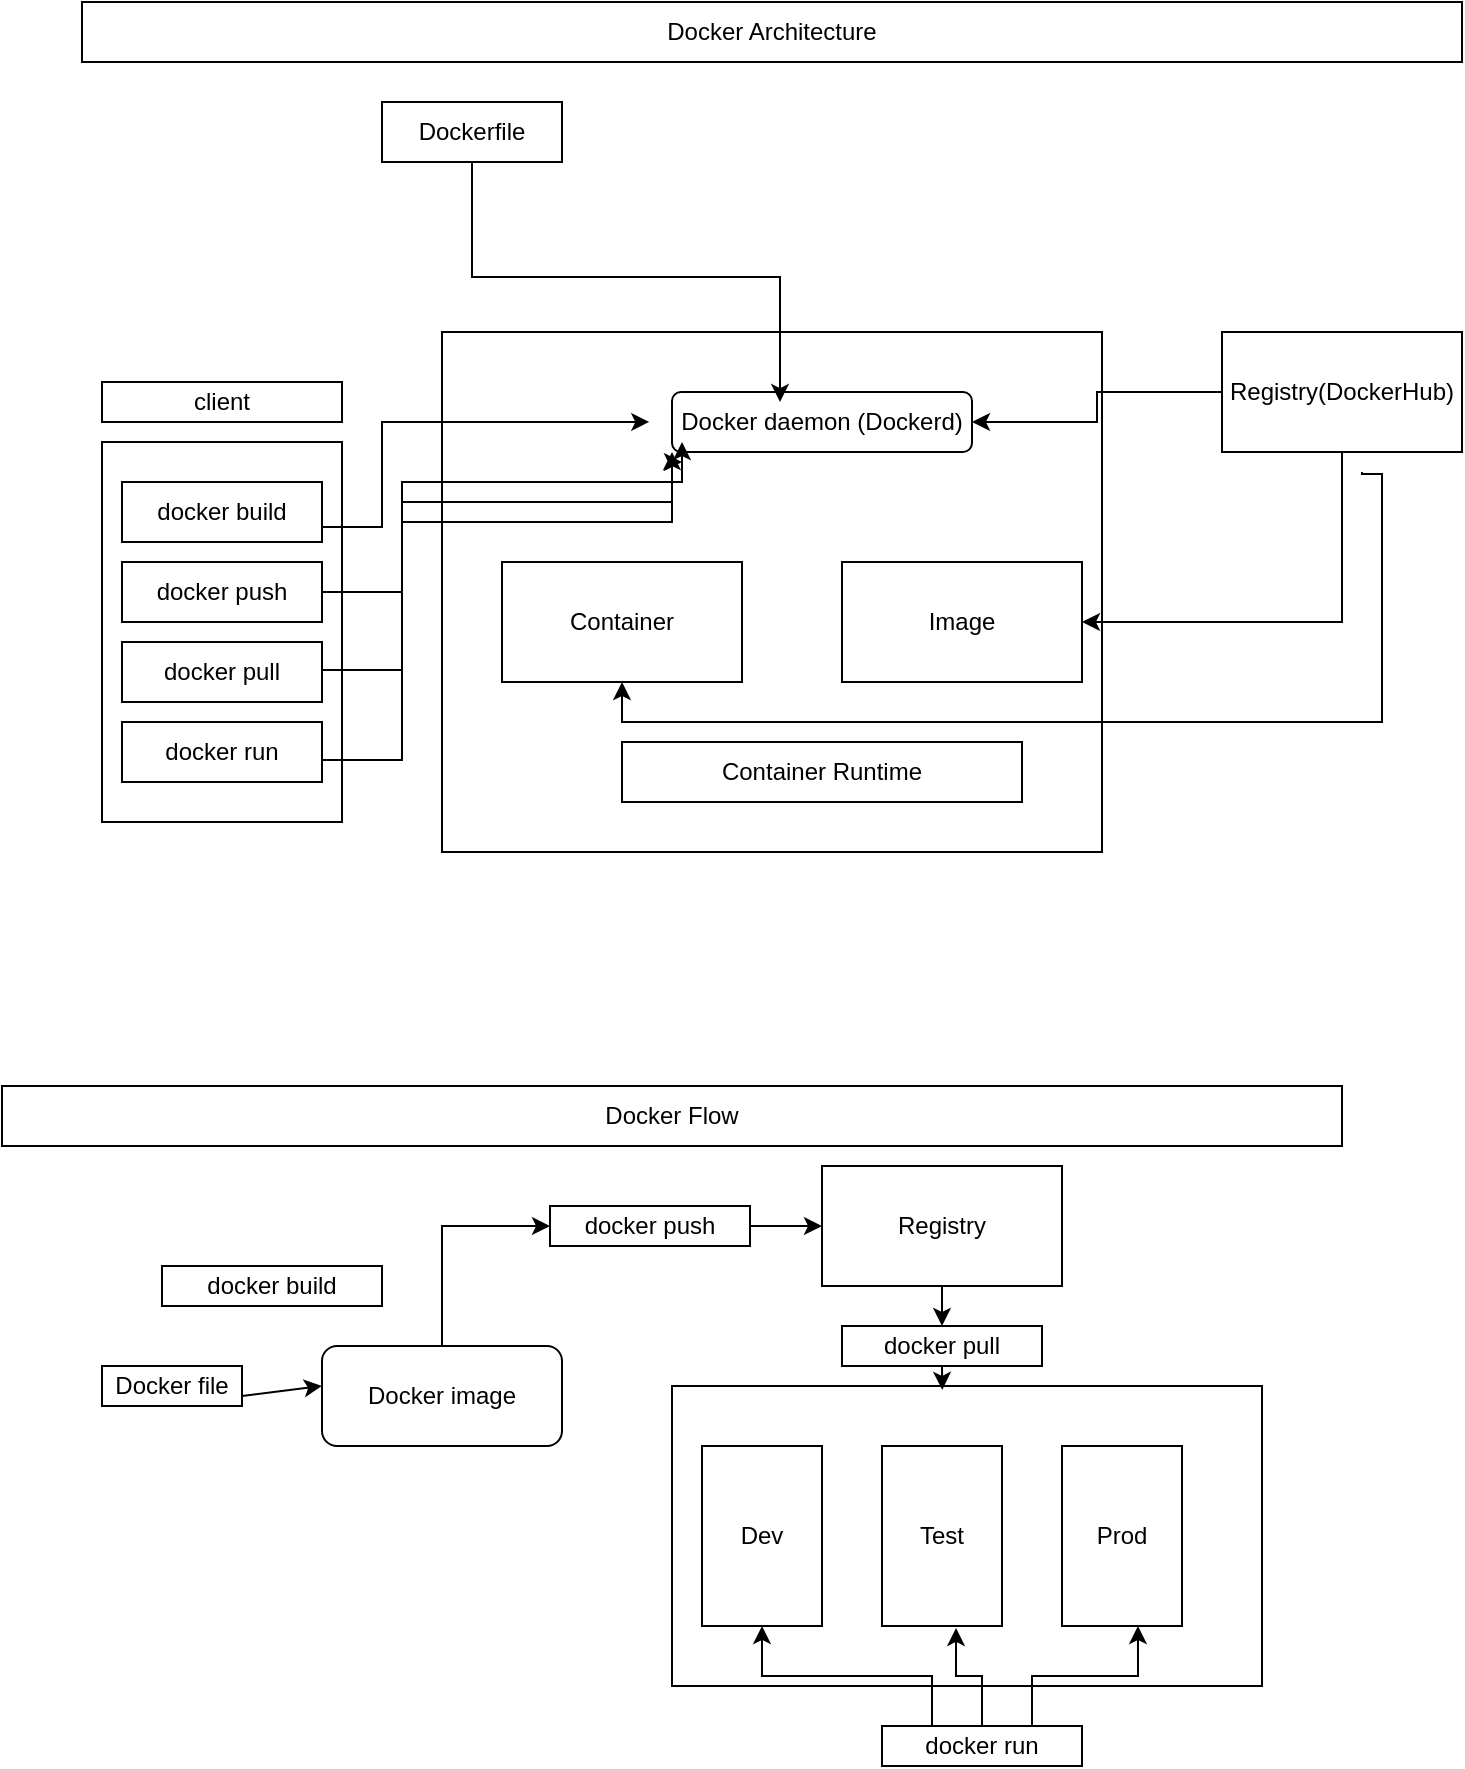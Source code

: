 <mxfile version="26.1.0">
  <diagram name="Page-1" id="y6G4Nf0KlYp92I5MaanY">
    <mxGraphModel dx="767" dy="737" grid="1" gridSize="10" guides="1" tooltips="1" connect="1" arrows="1" fold="1" page="1" pageScale="1" pageWidth="827" pageHeight="1169" math="0" shadow="0">
      <root>
        <mxCell id="0" />
        <mxCell id="1" parent="0" />
        <mxCell id="zMn05R0uiguW8_Lxjruq-1" value="" style="rounded=0;whiteSpace=wrap;html=1;" vertex="1" parent="1">
          <mxGeometry x="90" y="220" width="120" height="190" as="geometry" />
        </mxCell>
        <mxCell id="zMn05R0uiguW8_Lxjruq-2" value="docker build" style="rounded=0;whiteSpace=wrap;html=1;" vertex="1" parent="1">
          <mxGeometry x="100" y="240" width="100" height="30" as="geometry" />
        </mxCell>
        <mxCell id="zMn05R0uiguW8_Lxjruq-3" value="docker push" style="rounded=0;whiteSpace=wrap;html=1;" vertex="1" parent="1">
          <mxGeometry x="100" y="280" width="100" height="30" as="geometry" />
        </mxCell>
        <mxCell id="zMn05R0uiguW8_Lxjruq-4" value="docker pull" style="rounded=0;whiteSpace=wrap;html=1;" vertex="1" parent="1">
          <mxGeometry x="100" y="320" width="100" height="30" as="geometry" />
        </mxCell>
        <mxCell id="zMn05R0uiguW8_Lxjruq-5" value="docker run" style="rounded=0;whiteSpace=wrap;html=1;" vertex="1" parent="1">
          <mxGeometry x="100" y="360" width="100" height="30" as="geometry" />
        </mxCell>
        <mxCell id="zMn05R0uiguW8_Lxjruq-6" value="client" style="whiteSpace=wrap;html=1;" vertex="1" parent="1">
          <mxGeometry x="90" y="190" width="120" height="20" as="geometry" />
        </mxCell>
        <mxCell id="zMn05R0uiguW8_Lxjruq-7" value="" style="rounded=0;whiteSpace=wrap;html=1;" vertex="1" parent="1">
          <mxGeometry x="260" y="165" width="330" height="260" as="geometry" />
        </mxCell>
        <mxCell id="zMn05R0uiguW8_Lxjruq-8" value="Dockerfile" style="rounded=0;whiteSpace=wrap;html=1;" vertex="1" parent="1">
          <mxGeometry x="230" y="50" width="90" height="30" as="geometry" />
        </mxCell>
        <mxCell id="zMn05R0uiguW8_Lxjruq-24" style="edgeStyle=orthogonalEdgeStyle;rounded=0;orthogonalLoop=1;jettySize=auto;html=1;exitX=0;exitY=0.5;exitDx=0;exitDy=0;entryX=1;entryY=0.5;entryDx=0;entryDy=0;" edge="1" parent="1" source="zMn05R0uiguW8_Lxjruq-9" target="zMn05R0uiguW8_Lxjruq-13">
          <mxGeometry relative="1" as="geometry" />
        </mxCell>
        <mxCell id="zMn05R0uiguW8_Lxjruq-25" style="edgeStyle=orthogonalEdgeStyle;rounded=0;orthogonalLoop=1;jettySize=auto;html=1;exitX=0.5;exitY=1;exitDx=0;exitDy=0;entryX=1;entryY=0.5;entryDx=0;entryDy=0;" edge="1" parent="1" source="zMn05R0uiguW8_Lxjruq-9" target="zMn05R0uiguW8_Lxjruq-10">
          <mxGeometry relative="1" as="geometry" />
        </mxCell>
        <mxCell id="zMn05R0uiguW8_Lxjruq-9" value="Registry(DockerHub)" style="rounded=0;whiteSpace=wrap;html=1;" vertex="1" parent="1">
          <mxGeometry x="650" y="165" width="120" height="60" as="geometry" />
        </mxCell>
        <mxCell id="zMn05R0uiguW8_Lxjruq-10" value="Image" style="rounded=0;whiteSpace=wrap;html=1;" vertex="1" parent="1">
          <mxGeometry x="460" y="280" width="120" height="60" as="geometry" />
        </mxCell>
        <mxCell id="zMn05R0uiguW8_Lxjruq-11" value="Container" style="rounded=0;whiteSpace=wrap;html=1;" vertex="1" parent="1">
          <mxGeometry x="290" y="280" width="120" height="60" as="geometry" />
        </mxCell>
        <mxCell id="zMn05R0uiguW8_Lxjruq-12" value="Container Runtime" style="rounded=0;whiteSpace=wrap;html=1;" vertex="1" parent="1">
          <mxGeometry x="350" y="370" width="200" height="30" as="geometry" />
        </mxCell>
        <mxCell id="zMn05R0uiguW8_Lxjruq-13" value="Docker daemon (Dockerd)" style="rounded=1;whiteSpace=wrap;html=1;" vertex="1" parent="1">
          <mxGeometry x="375" y="195" width="150" height="30" as="geometry" />
        </mxCell>
        <mxCell id="zMn05R0uiguW8_Lxjruq-19" style="edgeStyle=orthogonalEdgeStyle;rounded=0;orthogonalLoop=1;jettySize=auto;html=1;exitX=0.5;exitY=1;exitDx=0;exitDy=0;entryX=0.36;entryY=0.167;entryDx=0;entryDy=0;entryPerimeter=0;" edge="1" parent="1" source="zMn05R0uiguW8_Lxjruq-8" target="zMn05R0uiguW8_Lxjruq-13">
          <mxGeometry relative="1" as="geometry" />
        </mxCell>
        <mxCell id="zMn05R0uiguW8_Lxjruq-20" style="edgeStyle=orthogonalEdgeStyle;rounded=0;orthogonalLoop=1;jettySize=auto;html=1;exitX=1;exitY=0.75;exitDx=0;exitDy=0;entryX=0.314;entryY=0.173;entryDx=0;entryDy=0;entryPerimeter=0;" edge="1" parent="1" source="zMn05R0uiguW8_Lxjruq-2" target="zMn05R0uiguW8_Lxjruq-7">
          <mxGeometry relative="1" as="geometry" />
        </mxCell>
        <mxCell id="zMn05R0uiguW8_Lxjruq-21" style="edgeStyle=orthogonalEdgeStyle;rounded=0;orthogonalLoop=1;jettySize=auto;html=1;exitX=1;exitY=0.5;exitDx=0;exitDy=0;entryX=0.314;entryY=0.173;entryDx=0;entryDy=0;entryPerimeter=0;" edge="1" parent="1" source="zMn05R0uiguW8_Lxjruq-3">
          <mxGeometry relative="1" as="geometry">
            <mxPoint x="210" y="273" as="sourcePoint" />
            <mxPoint x="380" y="220" as="targetPoint" />
            <Array as="points">
              <mxPoint x="240" y="295" />
              <mxPoint x="240" y="240" />
              <mxPoint x="380" y="240" />
            </Array>
          </mxGeometry>
        </mxCell>
        <mxCell id="zMn05R0uiguW8_Lxjruq-22" style="edgeStyle=orthogonalEdgeStyle;rounded=0;orthogonalLoop=1;jettySize=auto;html=1;exitX=1;exitY=0.75;exitDx=0;exitDy=0;entryX=0;entryY=1;entryDx=0;entryDy=0;" edge="1" parent="1" target="zMn05R0uiguW8_Lxjruq-13">
          <mxGeometry relative="1" as="geometry">
            <mxPoint x="200" y="333" as="sourcePoint" />
            <mxPoint x="370" y="280" as="targetPoint" />
            <Array as="points">
              <mxPoint x="200" y="334" />
              <mxPoint x="240" y="334" />
              <mxPoint x="240" y="250" />
              <mxPoint x="375" y="250" />
            </Array>
          </mxGeometry>
        </mxCell>
        <mxCell id="zMn05R0uiguW8_Lxjruq-23" style="edgeStyle=orthogonalEdgeStyle;rounded=0;orthogonalLoop=1;jettySize=auto;html=1;exitX=1;exitY=0.75;exitDx=0;exitDy=0;" edge="1" parent="1">
          <mxGeometry relative="1" as="geometry">
            <mxPoint x="200" y="378" as="sourcePoint" />
            <mxPoint x="380" y="230" as="targetPoint" />
            <Array as="points">
              <mxPoint x="200" y="379" />
              <mxPoint x="240" y="379" />
              <mxPoint x="240" y="260" />
              <mxPoint x="375" y="260" />
            </Array>
          </mxGeometry>
        </mxCell>
        <mxCell id="zMn05R0uiguW8_Lxjruq-26" style="edgeStyle=orthogonalEdgeStyle;rounded=0;orthogonalLoop=1;jettySize=auto;html=1;exitX=0.5;exitY=1;exitDx=0;exitDy=0;entryX=0.5;entryY=1;entryDx=0;entryDy=0;" edge="1" parent="1" target="zMn05R0uiguW8_Lxjruq-11">
          <mxGeometry relative="1" as="geometry">
            <mxPoint x="720" y="235" as="sourcePoint" />
            <mxPoint x="590" y="320" as="targetPoint" />
            <Array as="points">
              <mxPoint x="720" y="236" />
              <mxPoint x="730" y="236" />
              <mxPoint x="730" y="360" />
              <mxPoint x="350" y="360" />
            </Array>
          </mxGeometry>
        </mxCell>
        <mxCell id="zMn05R0uiguW8_Lxjruq-27" value="Docker file" style="rounded=0;whiteSpace=wrap;html=1;" vertex="1" parent="1">
          <mxGeometry x="90" y="682" width="70" height="20" as="geometry" />
        </mxCell>
        <mxCell id="zMn05R0uiguW8_Lxjruq-42" style="edgeStyle=orthogonalEdgeStyle;rounded=0;orthogonalLoop=1;jettySize=auto;html=1;entryX=0;entryY=0.5;entryDx=0;entryDy=0;" edge="1" parent="1" source="zMn05R0uiguW8_Lxjruq-28" target="zMn05R0uiguW8_Lxjruq-40">
          <mxGeometry relative="1" as="geometry" />
        </mxCell>
        <mxCell id="zMn05R0uiguW8_Lxjruq-28" value="Docker image" style="rounded=1;whiteSpace=wrap;html=1;" vertex="1" parent="1">
          <mxGeometry x="200" y="672" width="120" height="50" as="geometry" />
        </mxCell>
        <mxCell id="zMn05R0uiguW8_Lxjruq-30" value="" style="endArrow=classic;html=1;rounded=0;exitX=1;exitY=0.75;exitDx=0;exitDy=0;" edge="1" parent="1" source="zMn05R0uiguW8_Lxjruq-27">
          <mxGeometry width="50" height="50" relative="1" as="geometry">
            <mxPoint x="370" y="702" as="sourcePoint" />
            <mxPoint x="200" y="692" as="targetPoint" />
            <Array as="points" />
          </mxGeometry>
        </mxCell>
        <mxCell id="zMn05R0uiguW8_Lxjruq-31" value="docker build" style="rounded=0;whiteSpace=wrap;html=1;" vertex="1" parent="1">
          <mxGeometry x="120" y="632" width="110" height="20" as="geometry" />
        </mxCell>
        <mxCell id="zMn05R0uiguW8_Lxjruq-44" style="edgeStyle=orthogonalEdgeStyle;rounded=0;orthogonalLoop=1;jettySize=auto;html=1;exitX=0.5;exitY=1;exitDx=0;exitDy=0;entryX=0.5;entryY=0;entryDx=0;entryDy=0;" edge="1" parent="1" source="zMn05R0uiguW8_Lxjruq-33" target="zMn05R0uiguW8_Lxjruq-41">
          <mxGeometry relative="1" as="geometry" />
        </mxCell>
        <mxCell id="zMn05R0uiguW8_Lxjruq-33" value="Registry" style="rounded=0;whiteSpace=wrap;html=1;" vertex="1" parent="1">
          <mxGeometry x="450" y="582" width="120" height="60" as="geometry" />
        </mxCell>
        <mxCell id="zMn05R0uiguW8_Lxjruq-34" value="" style="rounded=0;whiteSpace=wrap;html=1;" vertex="1" parent="1">
          <mxGeometry x="375" y="692" width="295" height="150" as="geometry" />
        </mxCell>
        <mxCell id="zMn05R0uiguW8_Lxjruq-36" value="Dev" style="rounded=0;whiteSpace=wrap;html=1;" vertex="1" parent="1">
          <mxGeometry x="390" y="722" width="60" height="90" as="geometry" />
        </mxCell>
        <mxCell id="zMn05R0uiguW8_Lxjruq-37" value="Test" style="rounded=0;whiteSpace=wrap;html=1;" vertex="1" parent="1">
          <mxGeometry x="480" y="722" width="60" height="90" as="geometry" />
        </mxCell>
        <mxCell id="zMn05R0uiguW8_Lxjruq-38" value="Prod" style="rounded=0;whiteSpace=wrap;html=1;" vertex="1" parent="1">
          <mxGeometry x="570" y="722" width="60" height="90" as="geometry" />
        </mxCell>
        <mxCell id="zMn05R0uiguW8_Lxjruq-46" style="edgeStyle=orthogonalEdgeStyle;rounded=0;orthogonalLoop=1;jettySize=auto;html=1;exitX=0.25;exitY=0;exitDx=0;exitDy=0;entryX=0.5;entryY=1;entryDx=0;entryDy=0;" edge="1" parent="1" source="zMn05R0uiguW8_Lxjruq-39" target="zMn05R0uiguW8_Lxjruq-36">
          <mxGeometry relative="1" as="geometry" />
        </mxCell>
        <mxCell id="zMn05R0uiguW8_Lxjruq-39" value="docker run" style="rounded=0;whiteSpace=wrap;html=1;" vertex="1" parent="1">
          <mxGeometry x="480" y="862" width="100" height="20" as="geometry" />
        </mxCell>
        <mxCell id="zMn05R0uiguW8_Lxjruq-43" style="edgeStyle=orthogonalEdgeStyle;rounded=0;orthogonalLoop=1;jettySize=auto;html=1;entryX=0;entryY=0.5;entryDx=0;entryDy=0;" edge="1" parent="1" source="zMn05R0uiguW8_Lxjruq-40" target="zMn05R0uiguW8_Lxjruq-33">
          <mxGeometry relative="1" as="geometry" />
        </mxCell>
        <mxCell id="zMn05R0uiguW8_Lxjruq-40" value="docker push" style="rounded=0;whiteSpace=wrap;html=1;" vertex="1" parent="1">
          <mxGeometry x="314" y="602" width="100" height="20" as="geometry" />
        </mxCell>
        <mxCell id="zMn05R0uiguW8_Lxjruq-41" value="docker pull" style="rounded=0;whiteSpace=wrap;html=1;" vertex="1" parent="1">
          <mxGeometry x="460" y="662" width="100" height="20" as="geometry" />
        </mxCell>
        <mxCell id="zMn05R0uiguW8_Lxjruq-45" style="edgeStyle=orthogonalEdgeStyle;rounded=0;orthogonalLoop=1;jettySize=auto;html=1;exitX=0.5;exitY=1;exitDx=0;exitDy=0;entryX=0.458;entryY=0.013;entryDx=0;entryDy=0;entryPerimeter=0;" edge="1" parent="1" source="zMn05R0uiguW8_Lxjruq-41" target="zMn05R0uiguW8_Lxjruq-34">
          <mxGeometry relative="1" as="geometry" />
        </mxCell>
        <mxCell id="zMn05R0uiguW8_Lxjruq-49" style="edgeStyle=orthogonalEdgeStyle;rounded=0;orthogonalLoop=1;jettySize=auto;html=1;exitX=0.5;exitY=0;exitDx=0;exitDy=0;entryX=0.617;entryY=1.011;entryDx=0;entryDy=0;entryPerimeter=0;" edge="1" parent="1" source="zMn05R0uiguW8_Lxjruq-39" target="zMn05R0uiguW8_Lxjruq-37">
          <mxGeometry relative="1" as="geometry" />
        </mxCell>
        <mxCell id="zMn05R0uiguW8_Lxjruq-50" style="edgeStyle=orthogonalEdgeStyle;rounded=0;orthogonalLoop=1;jettySize=auto;html=1;exitX=0.75;exitY=0;exitDx=0;exitDy=0;entryX=0.633;entryY=1;entryDx=0;entryDy=0;entryPerimeter=0;" edge="1" parent="1" source="zMn05R0uiguW8_Lxjruq-39" target="zMn05R0uiguW8_Lxjruq-38">
          <mxGeometry relative="1" as="geometry" />
        </mxCell>
        <mxCell id="zMn05R0uiguW8_Lxjruq-51" value="Docker Flow" style="rounded=0;whiteSpace=wrap;html=1;" vertex="1" parent="1">
          <mxGeometry x="40" y="542" width="670" height="30" as="geometry" />
        </mxCell>
        <mxCell id="zMn05R0uiguW8_Lxjruq-52" value="Docker Architecture" style="rounded=0;whiteSpace=wrap;html=1;" vertex="1" parent="1">
          <mxGeometry x="80" width="690" height="30" as="geometry" />
        </mxCell>
      </root>
    </mxGraphModel>
  </diagram>
</mxfile>
